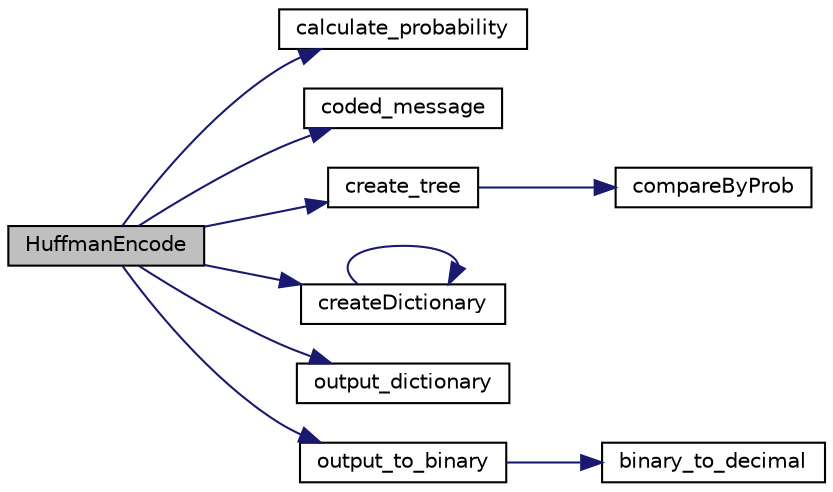 digraph "HuffmanEncode"
{
 // LATEX_PDF_SIZE
  edge [fontname="Helvetica",fontsize="10",labelfontname="Helvetica",labelfontsize="10"];
  node [fontname="Helvetica",fontsize="10",shape=record];
  rankdir="LR";
  Node1 [label="HuffmanEncode",height=0.2,width=0.4,color="black", fillcolor="grey75", style="filled", fontcolor="black",tooltip=" "];
  Node1 -> Node2 [color="midnightblue",fontsize="10",style="solid",fontname="Helvetica"];
  Node2 [label="calculate_probability",height=0.2,width=0.4,color="black", fillcolor="white", style="filled",URL="$_helpers_8cpp.html#a26226fc9a9c0c0f9ee84a2e540ce9983",tooltip=" "];
  Node1 -> Node3 [color="midnightblue",fontsize="10",style="solid",fontname="Helvetica"];
  Node3 [label="coded_message",height=0.2,width=0.4,color="black", fillcolor="white", style="filled",URL="$_helpers_8cpp.html#a974b55940e661c87c51eb32935a797ec",tooltip=" "];
  Node1 -> Node4 [color="midnightblue",fontsize="10",style="solid",fontname="Helvetica"];
  Node4 [label="create_tree",height=0.2,width=0.4,color="black", fillcolor="white", style="filled",URL="$_helpers_8cpp.html#a8fe8149748d345d742d921476a2a62ad",tooltip=" "];
  Node4 -> Node5 [color="midnightblue",fontsize="10",style="solid",fontname="Helvetica"];
  Node5 [label="compareByProb",height=0.2,width=0.4,color="black", fillcolor="white", style="filled",URL="$_helpers_8cpp.html#a18fb654e1cfc9f9b86a5a8e684e0abf7",tooltip=" "];
  Node1 -> Node6 [color="midnightblue",fontsize="10",style="solid",fontname="Helvetica"];
  Node6 [label="createDictionary",height=0.2,width=0.4,color="black", fillcolor="white", style="filled",URL="$_helpers_8cpp.html#a9bbb8f910d2953dbd15631058512cbef",tooltip=" "];
  Node6 -> Node6 [color="midnightblue",fontsize="10",style="solid",fontname="Helvetica"];
  Node1 -> Node7 [color="midnightblue",fontsize="10",style="solid",fontname="Helvetica"];
  Node7 [label="output_dictionary",height=0.2,width=0.4,color="black", fillcolor="white", style="filled",URL="$_helpers_8cpp.html#a60b7501d74b0f191a79d1c15d35f4aba",tooltip=" "];
  Node1 -> Node8 [color="midnightblue",fontsize="10",style="solid",fontname="Helvetica"];
  Node8 [label="output_to_binary",height=0.2,width=0.4,color="black", fillcolor="white", style="filled",URL="$_helpers_8cpp.html#a585ef7952dd026acf9b0c60836ce79bb",tooltip=" "];
  Node8 -> Node9 [color="midnightblue",fontsize="10",style="solid",fontname="Helvetica"];
  Node9 [label="binary_to_decimal",height=0.2,width=0.4,color="black", fillcolor="white", style="filled",URL="$_helpers_8cpp.html#a478c7765ee1e38d6e04cce8232106b11",tooltip=" "];
}
